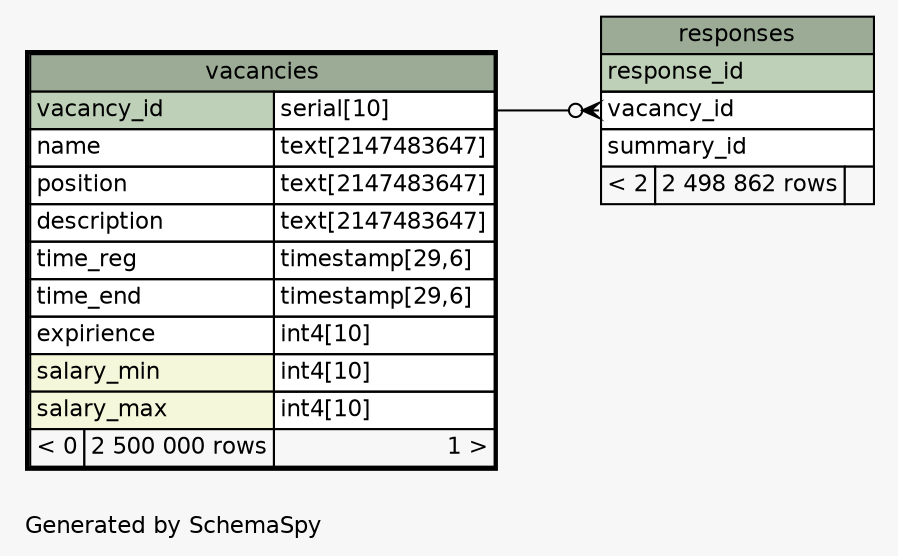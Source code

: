// dot 2.38.0 on Windows 10 10.0
// SchemaSpy rev 590
digraph "oneDegreeRelationshipsDiagram" {
  graph [
    rankdir="RL"
    bgcolor="#f7f7f7"
    label="\nGenerated by SchemaSpy"
    labeljust="l"
    nodesep="0.18"
    ranksep="0.46"
    fontname="Helvetica"
    fontsize="11"
  ];
  node [
    fontname="Helvetica"
    fontsize="11"
    shape="plaintext"
  ];
  edge [
    arrowsize="0.8"
  ];
  "responses":"vacancy_id":w -> "vacancies":"vacancy_id.type":e [arrowhead=none dir=back arrowtail=crowodot];
  "responses" [
    label=<
    <TABLE BORDER="0" CELLBORDER="1" CELLSPACING="0" BGCOLOR="#ffffff">
      <TR><TD COLSPAN="3" BGCOLOR="#9bab96" ALIGN="CENTER">responses</TD></TR>
      <TR><TD PORT="response_id" COLSPAN="3" BGCOLOR="#bed1b8" ALIGN="LEFT">response_id</TD></TR>
      <TR><TD PORT="vacancy_id" COLSPAN="3" ALIGN="LEFT">vacancy_id</TD></TR>
      <TR><TD PORT="summary_id" COLSPAN="3" ALIGN="LEFT">summary_id</TD></TR>
      <TR><TD ALIGN="LEFT" BGCOLOR="#f7f7f7">&lt; 2</TD><TD ALIGN="RIGHT" BGCOLOR="#f7f7f7">2 498 862 rows</TD><TD ALIGN="RIGHT" BGCOLOR="#f7f7f7">  </TD></TR>
    </TABLE>>
    URL="responses.html"
    tooltip="responses"
  ];
  "vacancies" [
    label=<
    <TABLE BORDER="2" CELLBORDER="1" CELLSPACING="0" BGCOLOR="#ffffff">
      <TR><TD COLSPAN="3" BGCOLOR="#9bab96" ALIGN="CENTER">vacancies</TD></TR>
      <TR><TD PORT="vacancy_id" COLSPAN="2" BGCOLOR="#bed1b8" ALIGN="LEFT">vacancy_id</TD><TD PORT="vacancy_id.type" ALIGN="LEFT">serial[10]</TD></TR>
      <TR><TD PORT="name" COLSPAN="2" ALIGN="LEFT">name</TD><TD PORT="name.type" ALIGN="LEFT">text[2147483647]</TD></TR>
      <TR><TD PORT="position" COLSPAN="2" ALIGN="LEFT">position</TD><TD PORT="position.type" ALIGN="LEFT">text[2147483647]</TD></TR>
      <TR><TD PORT="description" COLSPAN="2" ALIGN="LEFT">description</TD><TD PORT="description.type" ALIGN="LEFT">text[2147483647]</TD></TR>
      <TR><TD PORT="time_reg" COLSPAN="2" ALIGN="LEFT">time_reg</TD><TD PORT="time_reg.type" ALIGN="LEFT">timestamp[29,6]</TD></TR>
      <TR><TD PORT="time_end" COLSPAN="2" ALIGN="LEFT">time_end</TD><TD PORT="time_end.type" ALIGN="LEFT">timestamp[29,6]</TD></TR>
      <TR><TD PORT="expirience" COLSPAN="2" ALIGN="LEFT">expirience</TD><TD PORT="expirience.type" ALIGN="LEFT">int4[10]</TD></TR>
      <TR><TD PORT="salary_min" COLSPAN="2" BGCOLOR="#f4f7da" ALIGN="LEFT">salary_min</TD><TD PORT="salary_min.type" ALIGN="LEFT">int4[10]</TD></TR>
      <TR><TD PORT="salary_max" COLSPAN="2" BGCOLOR="#f4f7da" ALIGN="LEFT">salary_max</TD><TD PORT="salary_max.type" ALIGN="LEFT">int4[10]</TD></TR>
      <TR><TD ALIGN="LEFT" BGCOLOR="#f7f7f7">&lt; 0</TD><TD ALIGN="RIGHT" BGCOLOR="#f7f7f7">2 500 000 rows</TD><TD ALIGN="RIGHT" BGCOLOR="#f7f7f7">1 &gt;</TD></TR>
    </TABLE>>
    URL="vacancies.html"
    tooltip="vacancies"
  ];
}
